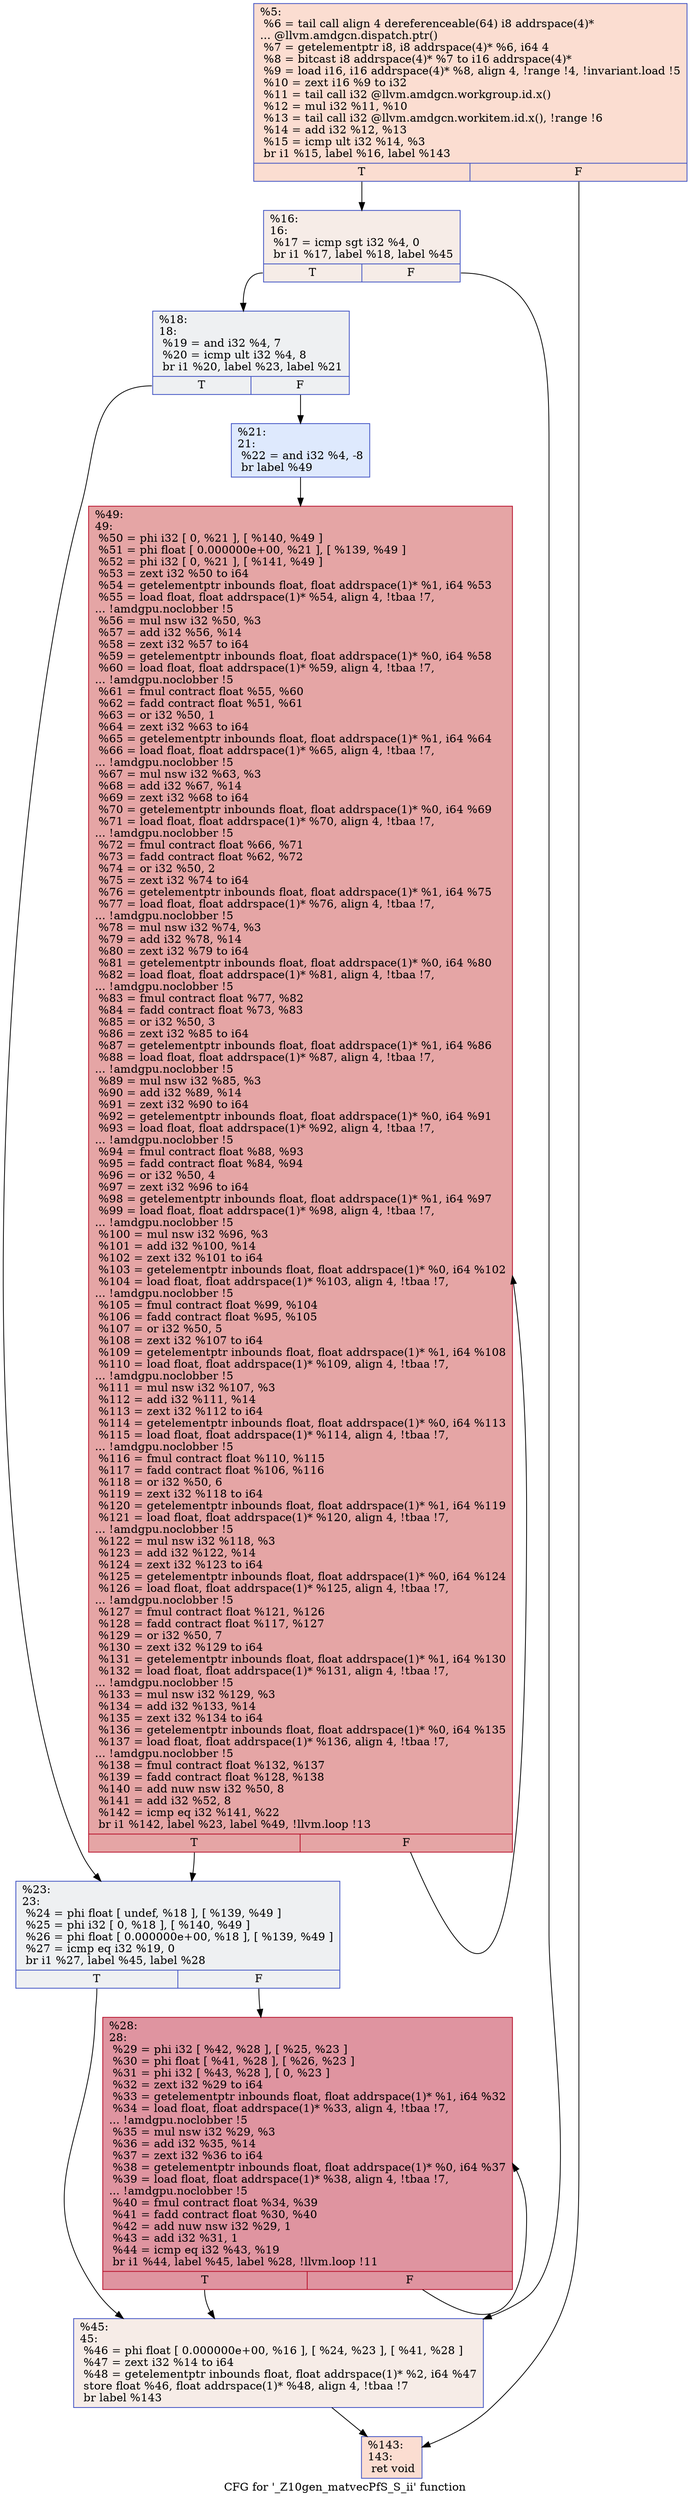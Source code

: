 digraph "CFG for '_Z10gen_matvecPfS_S_ii' function" {
	label="CFG for '_Z10gen_matvecPfS_S_ii' function";

	Node0x52f4840 [shape=record,color="#3d50c3ff", style=filled, fillcolor="#f7b39670",label="{%5:\l  %6 = tail call align 4 dereferenceable(64) i8 addrspace(4)*\l... @llvm.amdgcn.dispatch.ptr()\l  %7 = getelementptr i8, i8 addrspace(4)* %6, i64 4\l  %8 = bitcast i8 addrspace(4)* %7 to i16 addrspace(4)*\l  %9 = load i16, i16 addrspace(4)* %8, align 4, !range !4, !invariant.load !5\l  %10 = zext i16 %9 to i32\l  %11 = tail call i32 @llvm.amdgcn.workgroup.id.x()\l  %12 = mul i32 %11, %10\l  %13 = tail call i32 @llvm.amdgcn.workitem.id.x(), !range !6\l  %14 = add i32 %12, %13\l  %15 = icmp ult i32 %14, %3\l  br i1 %15, label %16, label %143\l|{<s0>T|<s1>F}}"];
	Node0x52f4840:s0 -> Node0x52f6700;
	Node0x52f4840:s1 -> Node0x52f6790;
	Node0x52f6700 [shape=record,color="#3d50c3ff", style=filled, fillcolor="#ead5c970",label="{%16:\l16:                                               \l  %17 = icmp sgt i32 %4, 0\l  br i1 %17, label %18, label %45\l|{<s0>T|<s1>F}}"];
	Node0x52f6700:s0 -> Node0x52f69e0;
	Node0x52f6700:s1 -> Node0x52f6a30;
	Node0x52f69e0 [shape=record,color="#3d50c3ff", style=filled, fillcolor="#d9dce170",label="{%18:\l18:                                               \l  %19 = and i32 %4, 7\l  %20 = icmp ult i32 %4, 8\l  br i1 %20, label %23, label %21\l|{<s0>T|<s1>F}}"];
	Node0x52f69e0:s0 -> Node0x52f6cf0;
	Node0x52f69e0:s1 -> Node0x52f6d40;
	Node0x52f6d40 [shape=record,color="#3d50c3ff", style=filled, fillcolor="#b5cdfa70",label="{%21:\l21:                                               \l  %22 = and i32 %4, -8\l  br label %49\l}"];
	Node0x52f6d40 -> Node0x52f6f40;
	Node0x52f6cf0 [shape=record,color="#3d50c3ff", style=filled, fillcolor="#d9dce170",label="{%23:\l23:                                               \l  %24 = phi float [ undef, %18 ], [ %139, %49 ]\l  %25 = phi i32 [ 0, %18 ], [ %140, %49 ]\l  %26 = phi float [ 0.000000e+00, %18 ], [ %139, %49 ]\l  %27 = icmp eq i32 %19, 0\l  br i1 %27, label %45, label %28\l|{<s0>T|<s1>F}}"];
	Node0x52f6cf0:s0 -> Node0x52f6a30;
	Node0x52f6cf0:s1 -> Node0x52f81b0;
	Node0x52f81b0 [shape=record,color="#b70d28ff", style=filled, fillcolor="#b70d2870",label="{%28:\l28:                                               \l  %29 = phi i32 [ %42, %28 ], [ %25, %23 ]\l  %30 = phi float [ %41, %28 ], [ %26, %23 ]\l  %31 = phi i32 [ %43, %28 ], [ 0, %23 ]\l  %32 = zext i32 %29 to i64\l  %33 = getelementptr inbounds float, float addrspace(1)* %1, i64 %32\l  %34 = load float, float addrspace(1)* %33, align 4, !tbaa !7,\l... !amdgpu.noclobber !5\l  %35 = mul nsw i32 %29, %3\l  %36 = add i32 %35, %14\l  %37 = zext i32 %36 to i64\l  %38 = getelementptr inbounds float, float addrspace(1)* %0, i64 %37\l  %39 = load float, float addrspace(1)* %38, align 4, !tbaa !7,\l... !amdgpu.noclobber !5\l  %40 = fmul contract float %34, %39\l  %41 = fadd contract float %30, %40\l  %42 = add nuw nsw i32 %29, 1\l  %43 = add i32 %31, 1\l  %44 = icmp eq i32 %43, %19\l  br i1 %44, label %45, label %28, !llvm.loop !11\l|{<s0>T|<s1>F}}"];
	Node0x52f81b0:s0 -> Node0x52f6a30;
	Node0x52f81b0:s1 -> Node0x52f81b0;
	Node0x52f6a30 [shape=record,color="#3d50c3ff", style=filled, fillcolor="#ead5c970",label="{%45:\l45:                                               \l  %46 = phi float [ 0.000000e+00, %16 ], [ %24, %23 ], [ %41, %28 ]\l  %47 = zext i32 %14 to i64\l  %48 = getelementptr inbounds float, float addrspace(1)* %2, i64 %47\l  store float %46, float addrspace(1)* %48, align 4, !tbaa !7\l  br label %143\l}"];
	Node0x52f6a30 -> Node0x52f6790;
	Node0x52f6f40 [shape=record,color="#b70d28ff", style=filled, fillcolor="#c5333470",label="{%49:\l49:                                               \l  %50 = phi i32 [ 0, %21 ], [ %140, %49 ]\l  %51 = phi float [ 0.000000e+00, %21 ], [ %139, %49 ]\l  %52 = phi i32 [ 0, %21 ], [ %141, %49 ]\l  %53 = zext i32 %50 to i64\l  %54 = getelementptr inbounds float, float addrspace(1)* %1, i64 %53\l  %55 = load float, float addrspace(1)* %54, align 4, !tbaa !7,\l... !amdgpu.noclobber !5\l  %56 = mul nsw i32 %50, %3\l  %57 = add i32 %56, %14\l  %58 = zext i32 %57 to i64\l  %59 = getelementptr inbounds float, float addrspace(1)* %0, i64 %58\l  %60 = load float, float addrspace(1)* %59, align 4, !tbaa !7,\l... !amdgpu.noclobber !5\l  %61 = fmul contract float %55, %60\l  %62 = fadd contract float %51, %61\l  %63 = or i32 %50, 1\l  %64 = zext i32 %63 to i64\l  %65 = getelementptr inbounds float, float addrspace(1)* %1, i64 %64\l  %66 = load float, float addrspace(1)* %65, align 4, !tbaa !7,\l... !amdgpu.noclobber !5\l  %67 = mul nsw i32 %63, %3\l  %68 = add i32 %67, %14\l  %69 = zext i32 %68 to i64\l  %70 = getelementptr inbounds float, float addrspace(1)* %0, i64 %69\l  %71 = load float, float addrspace(1)* %70, align 4, !tbaa !7,\l... !amdgpu.noclobber !5\l  %72 = fmul contract float %66, %71\l  %73 = fadd contract float %62, %72\l  %74 = or i32 %50, 2\l  %75 = zext i32 %74 to i64\l  %76 = getelementptr inbounds float, float addrspace(1)* %1, i64 %75\l  %77 = load float, float addrspace(1)* %76, align 4, !tbaa !7,\l... !amdgpu.noclobber !5\l  %78 = mul nsw i32 %74, %3\l  %79 = add i32 %78, %14\l  %80 = zext i32 %79 to i64\l  %81 = getelementptr inbounds float, float addrspace(1)* %0, i64 %80\l  %82 = load float, float addrspace(1)* %81, align 4, !tbaa !7,\l... !amdgpu.noclobber !5\l  %83 = fmul contract float %77, %82\l  %84 = fadd contract float %73, %83\l  %85 = or i32 %50, 3\l  %86 = zext i32 %85 to i64\l  %87 = getelementptr inbounds float, float addrspace(1)* %1, i64 %86\l  %88 = load float, float addrspace(1)* %87, align 4, !tbaa !7,\l... !amdgpu.noclobber !5\l  %89 = mul nsw i32 %85, %3\l  %90 = add i32 %89, %14\l  %91 = zext i32 %90 to i64\l  %92 = getelementptr inbounds float, float addrspace(1)* %0, i64 %91\l  %93 = load float, float addrspace(1)* %92, align 4, !tbaa !7,\l... !amdgpu.noclobber !5\l  %94 = fmul contract float %88, %93\l  %95 = fadd contract float %84, %94\l  %96 = or i32 %50, 4\l  %97 = zext i32 %96 to i64\l  %98 = getelementptr inbounds float, float addrspace(1)* %1, i64 %97\l  %99 = load float, float addrspace(1)* %98, align 4, !tbaa !7,\l... !amdgpu.noclobber !5\l  %100 = mul nsw i32 %96, %3\l  %101 = add i32 %100, %14\l  %102 = zext i32 %101 to i64\l  %103 = getelementptr inbounds float, float addrspace(1)* %0, i64 %102\l  %104 = load float, float addrspace(1)* %103, align 4, !tbaa !7,\l... !amdgpu.noclobber !5\l  %105 = fmul contract float %99, %104\l  %106 = fadd contract float %95, %105\l  %107 = or i32 %50, 5\l  %108 = zext i32 %107 to i64\l  %109 = getelementptr inbounds float, float addrspace(1)* %1, i64 %108\l  %110 = load float, float addrspace(1)* %109, align 4, !tbaa !7,\l... !amdgpu.noclobber !5\l  %111 = mul nsw i32 %107, %3\l  %112 = add i32 %111, %14\l  %113 = zext i32 %112 to i64\l  %114 = getelementptr inbounds float, float addrspace(1)* %0, i64 %113\l  %115 = load float, float addrspace(1)* %114, align 4, !tbaa !7,\l... !amdgpu.noclobber !5\l  %116 = fmul contract float %110, %115\l  %117 = fadd contract float %106, %116\l  %118 = or i32 %50, 6\l  %119 = zext i32 %118 to i64\l  %120 = getelementptr inbounds float, float addrspace(1)* %1, i64 %119\l  %121 = load float, float addrspace(1)* %120, align 4, !tbaa !7,\l... !amdgpu.noclobber !5\l  %122 = mul nsw i32 %118, %3\l  %123 = add i32 %122, %14\l  %124 = zext i32 %123 to i64\l  %125 = getelementptr inbounds float, float addrspace(1)* %0, i64 %124\l  %126 = load float, float addrspace(1)* %125, align 4, !tbaa !7,\l... !amdgpu.noclobber !5\l  %127 = fmul contract float %121, %126\l  %128 = fadd contract float %117, %127\l  %129 = or i32 %50, 7\l  %130 = zext i32 %129 to i64\l  %131 = getelementptr inbounds float, float addrspace(1)* %1, i64 %130\l  %132 = load float, float addrspace(1)* %131, align 4, !tbaa !7,\l... !amdgpu.noclobber !5\l  %133 = mul nsw i32 %129, %3\l  %134 = add i32 %133, %14\l  %135 = zext i32 %134 to i64\l  %136 = getelementptr inbounds float, float addrspace(1)* %0, i64 %135\l  %137 = load float, float addrspace(1)* %136, align 4, !tbaa !7,\l... !amdgpu.noclobber !5\l  %138 = fmul contract float %132, %137\l  %139 = fadd contract float %128, %138\l  %140 = add nuw nsw i32 %50, 8\l  %141 = add i32 %52, 8\l  %142 = icmp eq i32 %141, %22\l  br i1 %142, label %23, label %49, !llvm.loop !13\l|{<s0>T|<s1>F}}"];
	Node0x52f6f40:s0 -> Node0x52f6cf0;
	Node0x52f6f40:s1 -> Node0x52f6f40;
	Node0x52f6790 [shape=record,color="#3d50c3ff", style=filled, fillcolor="#f7b39670",label="{%143:\l143:                                              \l  ret void\l}"];
}
